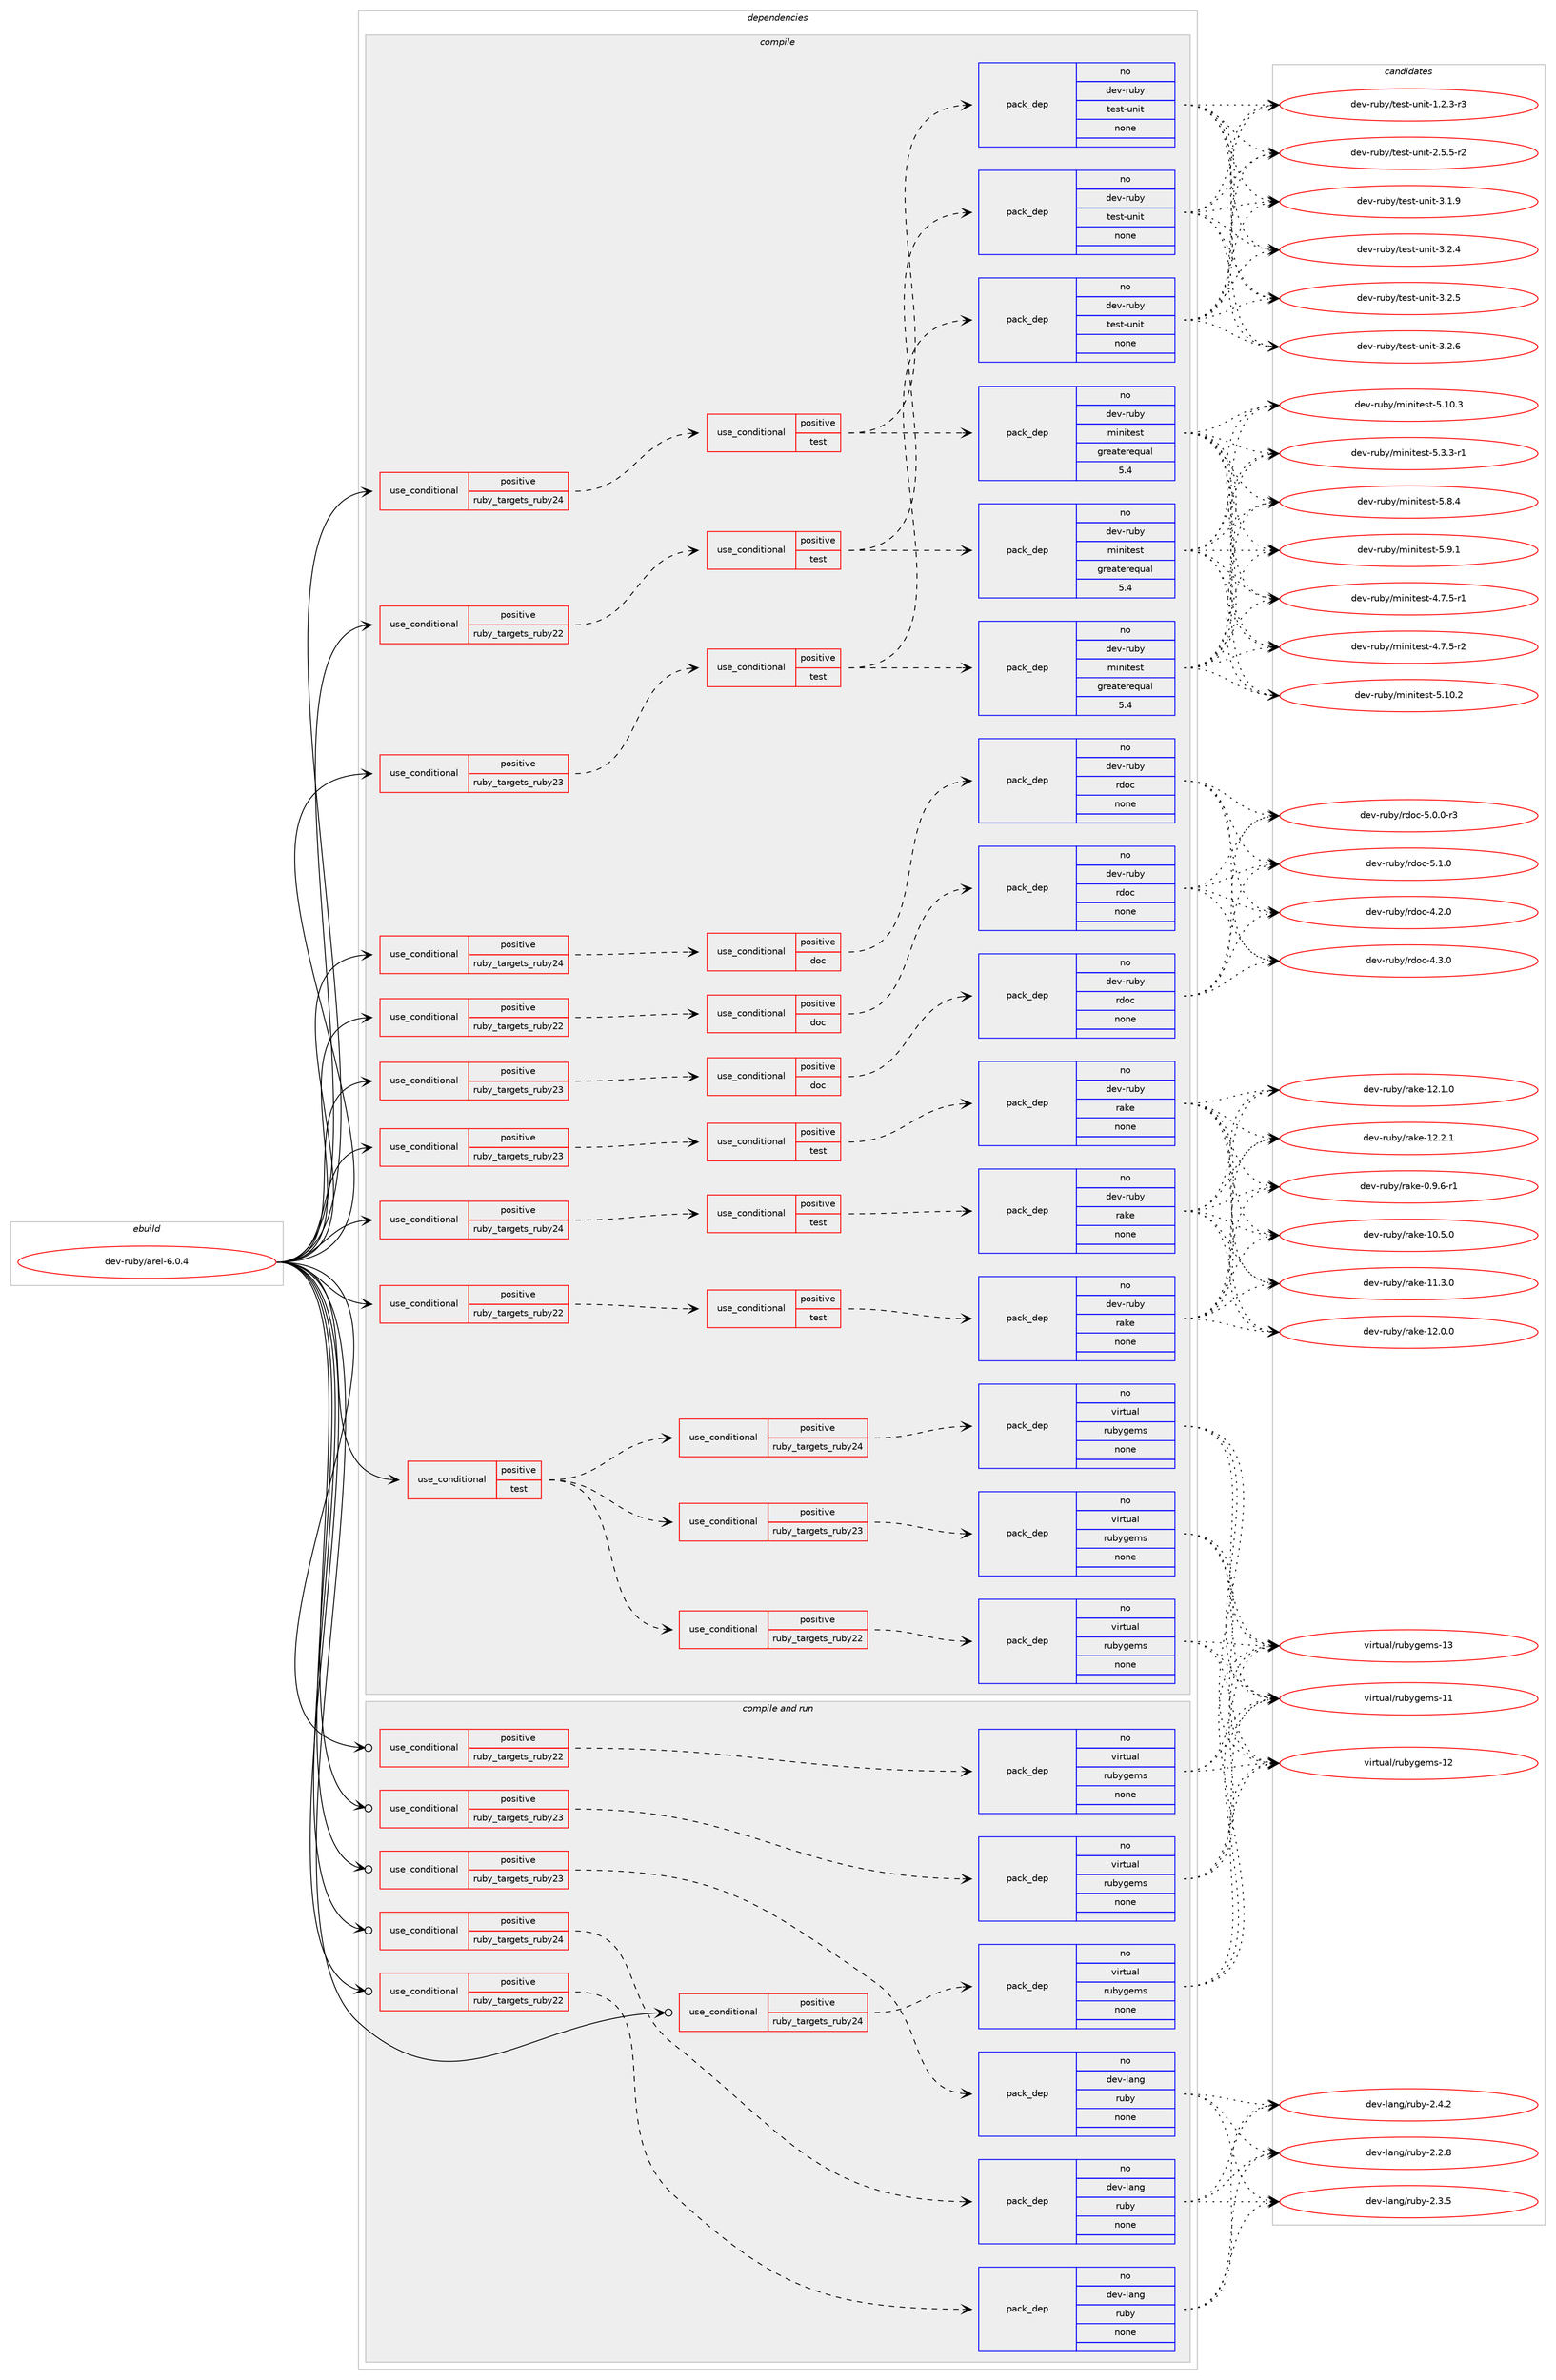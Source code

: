 digraph prolog {

# *************
# Graph options
# *************

newrank=true;
concentrate=true;
compound=true;
graph [rankdir=LR,fontname=Helvetica,fontsize=10,ranksep=1.5];#, ranksep=2.5, nodesep=0.2];
edge  [arrowhead=vee];
node  [fontname=Helvetica,fontsize=10];

# **********
# The ebuild
# **********

subgraph cluster_leftcol {
color=gray;
rank=same;
label=<<i>ebuild</i>>;
id [label="dev-ruby/arel-6.0.4", color=red, width=4, href="../dev-ruby/arel-6.0.4.svg"];
}

# ****************
# The dependencies
# ****************

subgraph cluster_midcol {
color=gray;
label=<<i>dependencies</i>>;
subgraph cluster_compile {
fillcolor="#eeeeee";
style=filled;
label=<<i>compile</i>>;
subgraph cond51461 {
dependency227904 [label=<<TABLE BORDER="0" CELLBORDER="1" CELLSPACING="0" CELLPADDING="4"><TR><TD ROWSPAN="3" CELLPADDING="10">use_conditional</TD></TR><TR><TD>positive</TD></TR><TR><TD>ruby_targets_ruby22</TD></TR></TABLE>>, shape=none, color=red];
subgraph cond51462 {
dependency227905 [label=<<TABLE BORDER="0" CELLBORDER="1" CELLSPACING="0" CELLPADDING="4"><TR><TD ROWSPAN="3" CELLPADDING="10">use_conditional</TD></TR><TR><TD>positive</TD></TR><TR><TD>doc</TD></TR></TABLE>>, shape=none, color=red];
subgraph pack172385 {
dependency227906 [label=<<TABLE BORDER="0" CELLBORDER="1" CELLSPACING="0" CELLPADDING="4" WIDTH="220"><TR><TD ROWSPAN="6" CELLPADDING="30">pack_dep</TD></TR><TR><TD WIDTH="110">no</TD></TR><TR><TD>dev-ruby</TD></TR><TR><TD>rdoc</TD></TR><TR><TD>none</TD></TR><TR><TD></TD></TR></TABLE>>, shape=none, color=blue];
}
dependency227905:e -> dependency227906:w [weight=20,style="dashed",arrowhead="vee"];
}
dependency227904:e -> dependency227905:w [weight=20,style="dashed",arrowhead="vee"];
}
id:e -> dependency227904:w [weight=20,style="solid",arrowhead="vee"];
subgraph cond51463 {
dependency227907 [label=<<TABLE BORDER="0" CELLBORDER="1" CELLSPACING="0" CELLPADDING="4"><TR><TD ROWSPAN="3" CELLPADDING="10">use_conditional</TD></TR><TR><TD>positive</TD></TR><TR><TD>ruby_targets_ruby22</TD></TR></TABLE>>, shape=none, color=red];
subgraph cond51464 {
dependency227908 [label=<<TABLE BORDER="0" CELLBORDER="1" CELLSPACING="0" CELLPADDING="4"><TR><TD ROWSPAN="3" CELLPADDING="10">use_conditional</TD></TR><TR><TD>positive</TD></TR><TR><TD>test</TD></TR></TABLE>>, shape=none, color=red];
subgraph pack172386 {
dependency227909 [label=<<TABLE BORDER="0" CELLBORDER="1" CELLSPACING="0" CELLPADDING="4" WIDTH="220"><TR><TD ROWSPAN="6" CELLPADDING="30">pack_dep</TD></TR><TR><TD WIDTH="110">no</TD></TR><TR><TD>dev-ruby</TD></TR><TR><TD>rake</TD></TR><TR><TD>none</TD></TR><TR><TD></TD></TR></TABLE>>, shape=none, color=blue];
}
dependency227908:e -> dependency227909:w [weight=20,style="dashed",arrowhead="vee"];
}
dependency227907:e -> dependency227908:w [weight=20,style="dashed",arrowhead="vee"];
}
id:e -> dependency227907:w [weight=20,style="solid",arrowhead="vee"];
subgraph cond51465 {
dependency227910 [label=<<TABLE BORDER="0" CELLBORDER="1" CELLSPACING="0" CELLPADDING="4"><TR><TD ROWSPAN="3" CELLPADDING="10">use_conditional</TD></TR><TR><TD>positive</TD></TR><TR><TD>ruby_targets_ruby22</TD></TR></TABLE>>, shape=none, color=red];
subgraph cond51466 {
dependency227911 [label=<<TABLE BORDER="0" CELLBORDER="1" CELLSPACING="0" CELLPADDING="4"><TR><TD ROWSPAN="3" CELLPADDING="10">use_conditional</TD></TR><TR><TD>positive</TD></TR><TR><TD>test</TD></TR></TABLE>>, shape=none, color=red];
subgraph pack172387 {
dependency227912 [label=<<TABLE BORDER="0" CELLBORDER="1" CELLSPACING="0" CELLPADDING="4" WIDTH="220"><TR><TD ROWSPAN="6" CELLPADDING="30">pack_dep</TD></TR><TR><TD WIDTH="110">no</TD></TR><TR><TD>dev-ruby</TD></TR><TR><TD>test-unit</TD></TR><TR><TD>none</TD></TR><TR><TD></TD></TR></TABLE>>, shape=none, color=blue];
}
dependency227911:e -> dependency227912:w [weight=20,style="dashed",arrowhead="vee"];
subgraph pack172388 {
dependency227913 [label=<<TABLE BORDER="0" CELLBORDER="1" CELLSPACING="0" CELLPADDING="4" WIDTH="220"><TR><TD ROWSPAN="6" CELLPADDING="30">pack_dep</TD></TR><TR><TD WIDTH="110">no</TD></TR><TR><TD>dev-ruby</TD></TR><TR><TD>minitest</TD></TR><TR><TD>greaterequal</TD></TR><TR><TD>5.4</TD></TR></TABLE>>, shape=none, color=blue];
}
dependency227911:e -> dependency227913:w [weight=20,style="dashed",arrowhead="vee"];
}
dependency227910:e -> dependency227911:w [weight=20,style="dashed",arrowhead="vee"];
}
id:e -> dependency227910:w [weight=20,style="solid",arrowhead="vee"];
subgraph cond51467 {
dependency227914 [label=<<TABLE BORDER="0" CELLBORDER="1" CELLSPACING="0" CELLPADDING="4"><TR><TD ROWSPAN="3" CELLPADDING="10">use_conditional</TD></TR><TR><TD>positive</TD></TR><TR><TD>ruby_targets_ruby23</TD></TR></TABLE>>, shape=none, color=red];
subgraph cond51468 {
dependency227915 [label=<<TABLE BORDER="0" CELLBORDER="1" CELLSPACING="0" CELLPADDING="4"><TR><TD ROWSPAN="3" CELLPADDING="10">use_conditional</TD></TR><TR><TD>positive</TD></TR><TR><TD>doc</TD></TR></TABLE>>, shape=none, color=red];
subgraph pack172389 {
dependency227916 [label=<<TABLE BORDER="0" CELLBORDER="1" CELLSPACING="0" CELLPADDING="4" WIDTH="220"><TR><TD ROWSPAN="6" CELLPADDING="30">pack_dep</TD></TR><TR><TD WIDTH="110">no</TD></TR><TR><TD>dev-ruby</TD></TR><TR><TD>rdoc</TD></TR><TR><TD>none</TD></TR><TR><TD></TD></TR></TABLE>>, shape=none, color=blue];
}
dependency227915:e -> dependency227916:w [weight=20,style="dashed",arrowhead="vee"];
}
dependency227914:e -> dependency227915:w [weight=20,style="dashed",arrowhead="vee"];
}
id:e -> dependency227914:w [weight=20,style="solid",arrowhead="vee"];
subgraph cond51469 {
dependency227917 [label=<<TABLE BORDER="0" CELLBORDER="1" CELLSPACING="0" CELLPADDING="4"><TR><TD ROWSPAN="3" CELLPADDING="10">use_conditional</TD></TR><TR><TD>positive</TD></TR><TR><TD>ruby_targets_ruby23</TD></TR></TABLE>>, shape=none, color=red];
subgraph cond51470 {
dependency227918 [label=<<TABLE BORDER="0" CELLBORDER="1" CELLSPACING="0" CELLPADDING="4"><TR><TD ROWSPAN="3" CELLPADDING="10">use_conditional</TD></TR><TR><TD>positive</TD></TR><TR><TD>test</TD></TR></TABLE>>, shape=none, color=red];
subgraph pack172390 {
dependency227919 [label=<<TABLE BORDER="0" CELLBORDER="1" CELLSPACING="0" CELLPADDING="4" WIDTH="220"><TR><TD ROWSPAN="6" CELLPADDING="30">pack_dep</TD></TR><TR><TD WIDTH="110">no</TD></TR><TR><TD>dev-ruby</TD></TR><TR><TD>rake</TD></TR><TR><TD>none</TD></TR><TR><TD></TD></TR></TABLE>>, shape=none, color=blue];
}
dependency227918:e -> dependency227919:w [weight=20,style="dashed",arrowhead="vee"];
}
dependency227917:e -> dependency227918:w [weight=20,style="dashed",arrowhead="vee"];
}
id:e -> dependency227917:w [weight=20,style="solid",arrowhead="vee"];
subgraph cond51471 {
dependency227920 [label=<<TABLE BORDER="0" CELLBORDER="1" CELLSPACING="0" CELLPADDING="4"><TR><TD ROWSPAN="3" CELLPADDING="10">use_conditional</TD></TR><TR><TD>positive</TD></TR><TR><TD>ruby_targets_ruby23</TD></TR></TABLE>>, shape=none, color=red];
subgraph cond51472 {
dependency227921 [label=<<TABLE BORDER="0" CELLBORDER="1" CELLSPACING="0" CELLPADDING="4"><TR><TD ROWSPAN="3" CELLPADDING="10">use_conditional</TD></TR><TR><TD>positive</TD></TR><TR><TD>test</TD></TR></TABLE>>, shape=none, color=red];
subgraph pack172391 {
dependency227922 [label=<<TABLE BORDER="0" CELLBORDER="1" CELLSPACING="0" CELLPADDING="4" WIDTH="220"><TR><TD ROWSPAN="6" CELLPADDING="30">pack_dep</TD></TR><TR><TD WIDTH="110">no</TD></TR><TR><TD>dev-ruby</TD></TR><TR><TD>test-unit</TD></TR><TR><TD>none</TD></TR><TR><TD></TD></TR></TABLE>>, shape=none, color=blue];
}
dependency227921:e -> dependency227922:w [weight=20,style="dashed",arrowhead="vee"];
subgraph pack172392 {
dependency227923 [label=<<TABLE BORDER="0" CELLBORDER="1" CELLSPACING="0" CELLPADDING="4" WIDTH="220"><TR><TD ROWSPAN="6" CELLPADDING="30">pack_dep</TD></TR><TR><TD WIDTH="110">no</TD></TR><TR><TD>dev-ruby</TD></TR><TR><TD>minitest</TD></TR><TR><TD>greaterequal</TD></TR><TR><TD>5.4</TD></TR></TABLE>>, shape=none, color=blue];
}
dependency227921:e -> dependency227923:w [weight=20,style="dashed",arrowhead="vee"];
}
dependency227920:e -> dependency227921:w [weight=20,style="dashed",arrowhead="vee"];
}
id:e -> dependency227920:w [weight=20,style="solid",arrowhead="vee"];
subgraph cond51473 {
dependency227924 [label=<<TABLE BORDER="0" CELLBORDER="1" CELLSPACING="0" CELLPADDING="4"><TR><TD ROWSPAN="3" CELLPADDING="10">use_conditional</TD></TR><TR><TD>positive</TD></TR><TR><TD>ruby_targets_ruby24</TD></TR></TABLE>>, shape=none, color=red];
subgraph cond51474 {
dependency227925 [label=<<TABLE BORDER="0" CELLBORDER="1" CELLSPACING="0" CELLPADDING="4"><TR><TD ROWSPAN="3" CELLPADDING="10">use_conditional</TD></TR><TR><TD>positive</TD></TR><TR><TD>doc</TD></TR></TABLE>>, shape=none, color=red];
subgraph pack172393 {
dependency227926 [label=<<TABLE BORDER="0" CELLBORDER="1" CELLSPACING="0" CELLPADDING="4" WIDTH="220"><TR><TD ROWSPAN="6" CELLPADDING="30">pack_dep</TD></TR><TR><TD WIDTH="110">no</TD></TR><TR><TD>dev-ruby</TD></TR><TR><TD>rdoc</TD></TR><TR><TD>none</TD></TR><TR><TD></TD></TR></TABLE>>, shape=none, color=blue];
}
dependency227925:e -> dependency227926:w [weight=20,style="dashed",arrowhead="vee"];
}
dependency227924:e -> dependency227925:w [weight=20,style="dashed",arrowhead="vee"];
}
id:e -> dependency227924:w [weight=20,style="solid",arrowhead="vee"];
subgraph cond51475 {
dependency227927 [label=<<TABLE BORDER="0" CELLBORDER="1" CELLSPACING="0" CELLPADDING="4"><TR><TD ROWSPAN="3" CELLPADDING="10">use_conditional</TD></TR><TR><TD>positive</TD></TR><TR><TD>ruby_targets_ruby24</TD></TR></TABLE>>, shape=none, color=red];
subgraph cond51476 {
dependency227928 [label=<<TABLE BORDER="0" CELLBORDER="1" CELLSPACING="0" CELLPADDING="4"><TR><TD ROWSPAN="3" CELLPADDING="10">use_conditional</TD></TR><TR><TD>positive</TD></TR><TR><TD>test</TD></TR></TABLE>>, shape=none, color=red];
subgraph pack172394 {
dependency227929 [label=<<TABLE BORDER="0" CELLBORDER="1" CELLSPACING="0" CELLPADDING="4" WIDTH="220"><TR><TD ROWSPAN="6" CELLPADDING="30">pack_dep</TD></TR><TR><TD WIDTH="110">no</TD></TR><TR><TD>dev-ruby</TD></TR><TR><TD>rake</TD></TR><TR><TD>none</TD></TR><TR><TD></TD></TR></TABLE>>, shape=none, color=blue];
}
dependency227928:e -> dependency227929:w [weight=20,style="dashed",arrowhead="vee"];
}
dependency227927:e -> dependency227928:w [weight=20,style="dashed",arrowhead="vee"];
}
id:e -> dependency227927:w [weight=20,style="solid",arrowhead="vee"];
subgraph cond51477 {
dependency227930 [label=<<TABLE BORDER="0" CELLBORDER="1" CELLSPACING="0" CELLPADDING="4"><TR><TD ROWSPAN="3" CELLPADDING="10">use_conditional</TD></TR><TR><TD>positive</TD></TR><TR><TD>ruby_targets_ruby24</TD></TR></TABLE>>, shape=none, color=red];
subgraph cond51478 {
dependency227931 [label=<<TABLE BORDER="0" CELLBORDER="1" CELLSPACING="0" CELLPADDING="4"><TR><TD ROWSPAN="3" CELLPADDING="10">use_conditional</TD></TR><TR><TD>positive</TD></TR><TR><TD>test</TD></TR></TABLE>>, shape=none, color=red];
subgraph pack172395 {
dependency227932 [label=<<TABLE BORDER="0" CELLBORDER="1" CELLSPACING="0" CELLPADDING="4" WIDTH="220"><TR><TD ROWSPAN="6" CELLPADDING="30">pack_dep</TD></TR><TR><TD WIDTH="110">no</TD></TR><TR><TD>dev-ruby</TD></TR><TR><TD>test-unit</TD></TR><TR><TD>none</TD></TR><TR><TD></TD></TR></TABLE>>, shape=none, color=blue];
}
dependency227931:e -> dependency227932:w [weight=20,style="dashed",arrowhead="vee"];
subgraph pack172396 {
dependency227933 [label=<<TABLE BORDER="0" CELLBORDER="1" CELLSPACING="0" CELLPADDING="4" WIDTH="220"><TR><TD ROWSPAN="6" CELLPADDING="30">pack_dep</TD></TR><TR><TD WIDTH="110">no</TD></TR><TR><TD>dev-ruby</TD></TR><TR><TD>minitest</TD></TR><TR><TD>greaterequal</TD></TR><TR><TD>5.4</TD></TR></TABLE>>, shape=none, color=blue];
}
dependency227931:e -> dependency227933:w [weight=20,style="dashed",arrowhead="vee"];
}
dependency227930:e -> dependency227931:w [weight=20,style="dashed",arrowhead="vee"];
}
id:e -> dependency227930:w [weight=20,style="solid",arrowhead="vee"];
subgraph cond51479 {
dependency227934 [label=<<TABLE BORDER="0" CELLBORDER="1" CELLSPACING="0" CELLPADDING="4"><TR><TD ROWSPAN="3" CELLPADDING="10">use_conditional</TD></TR><TR><TD>positive</TD></TR><TR><TD>test</TD></TR></TABLE>>, shape=none, color=red];
subgraph cond51480 {
dependency227935 [label=<<TABLE BORDER="0" CELLBORDER="1" CELLSPACING="0" CELLPADDING="4"><TR><TD ROWSPAN="3" CELLPADDING="10">use_conditional</TD></TR><TR><TD>positive</TD></TR><TR><TD>ruby_targets_ruby22</TD></TR></TABLE>>, shape=none, color=red];
subgraph pack172397 {
dependency227936 [label=<<TABLE BORDER="0" CELLBORDER="1" CELLSPACING="0" CELLPADDING="4" WIDTH="220"><TR><TD ROWSPAN="6" CELLPADDING="30">pack_dep</TD></TR><TR><TD WIDTH="110">no</TD></TR><TR><TD>virtual</TD></TR><TR><TD>rubygems</TD></TR><TR><TD>none</TD></TR><TR><TD></TD></TR></TABLE>>, shape=none, color=blue];
}
dependency227935:e -> dependency227936:w [weight=20,style="dashed",arrowhead="vee"];
}
dependency227934:e -> dependency227935:w [weight=20,style="dashed",arrowhead="vee"];
subgraph cond51481 {
dependency227937 [label=<<TABLE BORDER="0" CELLBORDER="1" CELLSPACING="0" CELLPADDING="4"><TR><TD ROWSPAN="3" CELLPADDING="10">use_conditional</TD></TR><TR><TD>positive</TD></TR><TR><TD>ruby_targets_ruby23</TD></TR></TABLE>>, shape=none, color=red];
subgraph pack172398 {
dependency227938 [label=<<TABLE BORDER="0" CELLBORDER="1" CELLSPACING="0" CELLPADDING="4" WIDTH="220"><TR><TD ROWSPAN="6" CELLPADDING="30">pack_dep</TD></TR><TR><TD WIDTH="110">no</TD></TR><TR><TD>virtual</TD></TR><TR><TD>rubygems</TD></TR><TR><TD>none</TD></TR><TR><TD></TD></TR></TABLE>>, shape=none, color=blue];
}
dependency227937:e -> dependency227938:w [weight=20,style="dashed",arrowhead="vee"];
}
dependency227934:e -> dependency227937:w [weight=20,style="dashed",arrowhead="vee"];
subgraph cond51482 {
dependency227939 [label=<<TABLE BORDER="0" CELLBORDER="1" CELLSPACING="0" CELLPADDING="4"><TR><TD ROWSPAN="3" CELLPADDING="10">use_conditional</TD></TR><TR><TD>positive</TD></TR><TR><TD>ruby_targets_ruby24</TD></TR></TABLE>>, shape=none, color=red];
subgraph pack172399 {
dependency227940 [label=<<TABLE BORDER="0" CELLBORDER="1" CELLSPACING="0" CELLPADDING="4" WIDTH="220"><TR><TD ROWSPAN="6" CELLPADDING="30">pack_dep</TD></TR><TR><TD WIDTH="110">no</TD></TR><TR><TD>virtual</TD></TR><TR><TD>rubygems</TD></TR><TR><TD>none</TD></TR><TR><TD></TD></TR></TABLE>>, shape=none, color=blue];
}
dependency227939:e -> dependency227940:w [weight=20,style="dashed",arrowhead="vee"];
}
dependency227934:e -> dependency227939:w [weight=20,style="dashed",arrowhead="vee"];
}
id:e -> dependency227934:w [weight=20,style="solid",arrowhead="vee"];
}
subgraph cluster_compileandrun {
fillcolor="#eeeeee";
style=filled;
label=<<i>compile and run</i>>;
subgraph cond51483 {
dependency227941 [label=<<TABLE BORDER="0" CELLBORDER="1" CELLSPACING="0" CELLPADDING="4"><TR><TD ROWSPAN="3" CELLPADDING="10">use_conditional</TD></TR><TR><TD>positive</TD></TR><TR><TD>ruby_targets_ruby22</TD></TR></TABLE>>, shape=none, color=red];
subgraph pack172400 {
dependency227942 [label=<<TABLE BORDER="0" CELLBORDER="1" CELLSPACING="0" CELLPADDING="4" WIDTH="220"><TR><TD ROWSPAN="6" CELLPADDING="30">pack_dep</TD></TR><TR><TD WIDTH="110">no</TD></TR><TR><TD>dev-lang</TD></TR><TR><TD>ruby</TD></TR><TR><TD>none</TD></TR><TR><TD></TD></TR></TABLE>>, shape=none, color=blue];
}
dependency227941:e -> dependency227942:w [weight=20,style="dashed",arrowhead="vee"];
}
id:e -> dependency227941:w [weight=20,style="solid",arrowhead="odotvee"];
subgraph cond51484 {
dependency227943 [label=<<TABLE BORDER="0" CELLBORDER="1" CELLSPACING="0" CELLPADDING="4"><TR><TD ROWSPAN="3" CELLPADDING="10">use_conditional</TD></TR><TR><TD>positive</TD></TR><TR><TD>ruby_targets_ruby22</TD></TR></TABLE>>, shape=none, color=red];
subgraph pack172401 {
dependency227944 [label=<<TABLE BORDER="0" CELLBORDER="1" CELLSPACING="0" CELLPADDING="4" WIDTH="220"><TR><TD ROWSPAN="6" CELLPADDING="30">pack_dep</TD></TR><TR><TD WIDTH="110">no</TD></TR><TR><TD>virtual</TD></TR><TR><TD>rubygems</TD></TR><TR><TD>none</TD></TR><TR><TD></TD></TR></TABLE>>, shape=none, color=blue];
}
dependency227943:e -> dependency227944:w [weight=20,style="dashed",arrowhead="vee"];
}
id:e -> dependency227943:w [weight=20,style="solid",arrowhead="odotvee"];
subgraph cond51485 {
dependency227945 [label=<<TABLE BORDER="0" CELLBORDER="1" CELLSPACING="0" CELLPADDING="4"><TR><TD ROWSPAN="3" CELLPADDING="10">use_conditional</TD></TR><TR><TD>positive</TD></TR><TR><TD>ruby_targets_ruby23</TD></TR></TABLE>>, shape=none, color=red];
subgraph pack172402 {
dependency227946 [label=<<TABLE BORDER="0" CELLBORDER="1" CELLSPACING="0" CELLPADDING="4" WIDTH="220"><TR><TD ROWSPAN="6" CELLPADDING="30">pack_dep</TD></TR><TR><TD WIDTH="110">no</TD></TR><TR><TD>dev-lang</TD></TR><TR><TD>ruby</TD></TR><TR><TD>none</TD></TR><TR><TD></TD></TR></TABLE>>, shape=none, color=blue];
}
dependency227945:e -> dependency227946:w [weight=20,style="dashed",arrowhead="vee"];
}
id:e -> dependency227945:w [weight=20,style="solid",arrowhead="odotvee"];
subgraph cond51486 {
dependency227947 [label=<<TABLE BORDER="0" CELLBORDER="1" CELLSPACING="0" CELLPADDING="4"><TR><TD ROWSPAN="3" CELLPADDING="10">use_conditional</TD></TR><TR><TD>positive</TD></TR><TR><TD>ruby_targets_ruby23</TD></TR></TABLE>>, shape=none, color=red];
subgraph pack172403 {
dependency227948 [label=<<TABLE BORDER="0" CELLBORDER="1" CELLSPACING="0" CELLPADDING="4" WIDTH="220"><TR><TD ROWSPAN="6" CELLPADDING="30">pack_dep</TD></TR><TR><TD WIDTH="110">no</TD></TR><TR><TD>virtual</TD></TR><TR><TD>rubygems</TD></TR><TR><TD>none</TD></TR><TR><TD></TD></TR></TABLE>>, shape=none, color=blue];
}
dependency227947:e -> dependency227948:w [weight=20,style="dashed",arrowhead="vee"];
}
id:e -> dependency227947:w [weight=20,style="solid",arrowhead="odotvee"];
subgraph cond51487 {
dependency227949 [label=<<TABLE BORDER="0" CELLBORDER="1" CELLSPACING="0" CELLPADDING="4"><TR><TD ROWSPAN="3" CELLPADDING="10">use_conditional</TD></TR><TR><TD>positive</TD></TR><TR><TD>ruby_targets_ruby24</TD></TR></TABLE>>, shape=none, color=red];
subgraph pack172404 {
dependency227950 [label=<<TABLE BORDER="0" CELLBORDER="1" CELLSPACING="0" CELLPADDING="4" WIDTH="220"><TR><TD ROWSPAN="6" CELLPADDING="30">pack_dep</TD></TR><TR><TD WIDTH="110">no</TD></TR><TR><TD>dev-lang</TD></TR><TR><TD>ruby</TD></TR><TR><TD>none</TD></TR><TR><TD></TD></TR></TABLE>>, shape=none, color=blue];
}
dependency227949:e -> dependency227950:w [weight=20,style="dashed",arrowhead="vee"];
}
id:e -> dependency227949:w [weight=20,style="solid",arrowhead="odotvee"];
subgraph cond51488 {
dependency227951 [label=<<TABLE BORDER="0" CELLBORDER="1" CELLSPACING="0" CELLPADDING="4"><TR><TD ROWSPAN="3" CELLPADDING="10">use_conditional</TD></TR><TR><TD>positive</TD></TR><TR><TD>ruby_targets_ruby24</TD></TR></TABLE>>, shape=none, color=red];
subgraph pack172405 {
dependency227952 [label=<<TABLE BORDER="0" CELLBORDER="1" CELLSPACING="0" CELLPADDING="4" WIDTH="220"><TR><TD ROWSPAN="6" CELLPADDING="30">pack_dep</TD></TR><TR><TD WIDTH="110">no</TD></TR><TR><TD>virtual</TD></TR><TR><TD>rubygems</TD></TR><TR><TD>none</TD></TR><TR><TD></TD></TR></TABLE>>, shape=none, color=blue];
}
dependency227951:e -> dependency227952:w [weight=20,style="dashed",arrowhead="vee"];
}
id:e -> dependency227951:w [weight=20,style="solid",arrowhead="odotvee"];
}
subgraph cluster_run {
fillcolor="#eeeeee";
style=filled;
label=<<i>run</i>>;
}
}

# **************
# The candidates
# **************

subgraph cluster_choices {
rank=same;
color=gray;
label=<<i>candidates</i>>;

subgraph choice172385 {
color=black;
nodesep=1;
choice10010111845114117981214711410011199455246504648 [label="dev-ruby/rdoc-4.2.0", color=red, width=4,href="../dev-ruby/rdoc-4.2.0.svg"];
choice10010111845114117981214711410011199455246514648 [label="dev-ruby/rdoc-4.3.0", color=red, width=4,href="../dev-ruby/rdoc-4.3.0.svg"];
choice100101118451141179812147114100111994553464846484511451 [label="dev-ruby/rdoc-5.0.0-r3", color=red, width=4,href="../dev-ruby/rdoc-5.0.0-r3.svg"];
choice10010111845114117981214711410011199455346494648 [label="dev-ruby/rdoc-5.1.0", color=red, width=4,href="../dev-ruby/rdoc-5.1.0.svg"];
dependency227906:e -> choice10010111845114117981214711410011199455246504648:w [style=dotted,weight="100"];
dependency227906:e -> choice10010111845114117981214711410011199455246514648:w [style=dotted,weight="100"];
dependency227906:e -> choice100101118451141179812147114100111994553464846484511451:w [style=dotted,weight="100"];
dependency227906:e -> choice10010111845114117981214711410011199455346494648:w [style=dotted,weight="100"];
}
subgraph choice172386 {
color=black;
nodesep=1;
choice100101118451141179812147114971071014548465746544511449 [label="dev-ruby/rake-0.9.6-r1", color=red, width=4,href="../dev-ruby/rake-0.9.6-r1.svg"];
choice1001011184511411798121471149710710145494846534648 [label="dev-ruby/rake-10.5.0", color=red, width=4,href="../dev-ruby/rake-10.5.0.svg"];
choice1001011184511411798121471149710710145494946514648 [label="dev-ruby/rake-11.3.0", color=red, width=4,href="../dev-ruby/rake-11.3.0.svg"];
choice1001011184511411798121471149710710145495046484648 [label="dev-ruby/rake-12.0.0", color=red, width=4,href="../dev-ruby/rake-12.0.0.svg"];
choice1001011184511411798121471149710710145495046494648 [label="dev-ruby/rake-12.1.0", color=red, width=4,href="../dev-ruby/rake-12.1.0.svg"];
choice1001011184511411798121471149710710145495046504649 [label="dev-ruby/rake-12.2.1", color=red, width=4,href="../dev-ruby/rake-12.2.1.svg"];
dependency227909:e -> choice100101118451141179812147114971071014548465746544511449:w [style=dotted,weight="100"];
dependency227909:e -> choice1001011184511411798121471149710710145494846534648:w [style=dotted,weight="100"];
dependency227909:e -> choice1001011184511411798121471149710710145494946514648:w [style=dotted,weight="100"];
dependency227909:e -> choice1001011184511411798121471149710710145495046484648:w [style=dotted,weight="100"];
dependency227909:e -> choice1001011184511411798121471149710710145495046494648:w [style=dotted,weight="100"];
dependency227909:e -> choice1001011184511411798121471149710710145495046504649:w [style=dotted,weight="100"];
}
subgraph choice172387 {
color=black;
nodesep=1;
choice100101118451141179812147116101115116451171101051164549465046514511451 [label="dev-ruby/test-unit-1.2.3-r3", color=red, width=4,href="../dev-ruby/test-unit-1.2.3-r3.svg"];
choice100101118451141179812147116101115116451171101051164550465346534511450 [label="dev-ruby/test-unit-2.5.5-r2", color=red, width=4,href="../dev-ruby/test-unit-2.5.5-r2.svg"];
choice10010111845114117981214711610111511645117110105116455146494657 [label="dev-ruby/test-unit-3.1.9", color=red, width=4,href="../dev-ruby/test-unit-3.1.9.svg"];
choice10010111845114117981214711610111511645117110105116455146504652 [label="dev-ruby/test-unit-3.2.4", color=red, width=4,href="../dev-ruby/test-unit-3.2.4.svg"];
choice10010111845114117981214711610111511645117110105116455146504653 [label="dev-ruby/test-unit-3.2.5", color=red, width=4,href="../dev-ruby/test-unit-3.2.5.svg"];
choice10010111845114117981214711610111511645117110105116455146504654 [label="dev-ruby/test-unit-3.2.6", color=red, width=4,href="../dev-ruby/test-unit-3.2.6.svg"];
dependency227912:e -> choice100101118451141179812147116101115116451171101051164549465046514511451:w [style=dotted,weight="100"];
dependency227912:e -> choice100101118451141179812147116101115116451171101051164550465346534511450:w [style=dotted,weight="100"];
dependency227912:e -> choice10010111845114117981214711610111511645117110105116455146494657:w [style=dotted,weight="100"];
dependency227912:e -> choice10010111845114117981214711610111511645117110105116455146504652:w [style=dotted,weight="100"];
dependency227912:e -> choice10010111845114117981214711610111511645117110105116455146504653:w [style=dotted,weight="100"];
dependency227912:e -> choice10010111845114117981214711610111511645117110105116455146504654:w [style=dotted,weight="100"];
}
subgraph choice172388 {
color=black;
nodesep=1;
choice1001011184511411798121471091051101051161011151164552465546534511449 [label="dev-ruby/minitest-4.7.5-r1", color=red, width=4,href="../dev-ruby/minitest-4.7.5-r1.svg"];
choice1001011184511411798121471091051101051161011151164552465546534511450 [label="dev-ruby/minitest-4.7.5-r2", color=red, width=4,href="../dev-ruby/minitest-4.7.5-r2.svg"];
choice10010111845114117981214710910511010511610111511645534649484650 [label="dev-ruby/minitest-5.10.2", color=red, width=4,href="../dev-ruby/minitest-5.10.2.svg"];
choice10010111845114117981214710910511010511610111511645534649484651 [label="dev-ruby/minitest-5.10.3", color=red, width=4,href="../dev-ruby/minitest-5.10.3.svg"];
choice1001011184511411798121471091051101051161011151164553465146514511449 [label="dev-ruby/minitest-5.3.3-r1", color=red, width=4,href="../dev-ruby/minitest-5.3.3-r1.svg"];
choice100101118451141179812147109105110105116101115116455346564652 [label="dev-ruby/minitest-5.8.4", color=red, width=4,href="../dev-ruby/minitest-5.8.4.svg"];
choice100101118451141179812147109105110105116101115116455346574649 [label="dev-ruby/minitest-5.9.1", color=red, width=4,href="../dev-ruby/minitest-5.9.1.svg"];
dependency227913:e -> choice1001011184511411798121471091051101051161011151164552465546534511449:w [style=dotted,weight="100"];
dependency227913:e -> choice1001011184511411798121471091051101051161011151164552465546534511450:w [style=dotted,weight="100"];
dependency227913:e -> choice10010111845114117981214710910511010511610111511645534649484650:w [style=dotted,weight="100"];
dependency227913:e -> choice10010111845114117981214710910511010511610111511645534649484651:w [style=dotted,weight="100"];
dependency227913:e -> choice1001011184511411798121471091051101051161011151164553465146514511449:w [style=dotted,weight="100"];
dependency227913:e -> choice100101118451141179812147109105110105116101115116455346564652:w [style=dotted,weight="100"];
dependency227913:e -> choice100101118451141179812147109105110105116101115116455346574649:w [style=dotted,weight="100"];
}
subgraph choice172389 {
color=black;
nodesep=1;
choice10010111845114117981214711410011199455246504648 [label="dev-ruby/rdoc-4.2.0", color=red, width=4,href="../dev-ruby/rdoc-4.2.0.svg"];
choice10010111845114117981214711410011199455246514648 [label="dev-ruby/rdoc-4.3.0", color=red, width=4,href="../dev-ruby/rdoc-4.3.0.svg"];
choice100101118451141179812147114100111994553464846484511451 [label="dev-ruby/rdoc-5.0.0-r3", color=red, width=4,href="../dev-ruby/rdoc-5.0.0-r3.svg"];
choice10010111845114117981214711410011199455346494648 [label="dev-ruby/rdoc-5.1.0", color=red, width=4,href="../dev-ruby/rdoc-5.1.0.svg"];
dependency227916:e -> choice10010111845114117981214711410011199455246504648:w [style=dotted,weight="100"];
dependency227916:e -> choice10010111845114117981214711410011199455246514648:w [style=dotted,weight="100"];
dependency227916:e -> choice100101118451141179812147114100111994553464846484511451:w [style=dotted,weight="100"];
dependency227916:e -> choice10010111845114117981214711410011199455346494648:w [style=dotted,weight="100"];
}
subgraph choice172390 {
color=black;
nodesep=1;
choice100101118451141179812147114971071014548465746544511449 [label="dev-ruby/rake-0.9.6-r1", color=red, width=4,href="../dev-ruby/rake-0.9.6-r1.svg"];
choice1001011184511411798121471149710710145494846534648 [label="dev-ruby/rake-10.5.0", color=red, width=4,href="../dev-ruby/rake-10.5.0.svg"];
choice1001011184511411798121471149710710145494946514648 [label="dev-ruby/rake-11.3.0", color=red, width=4,href="../dev-ruby/rake-11.3.0.svg"];
choice1001011184511411798121471149710710145495046484648 [label="dev-ruby/rake-12.0.0", color=red, width=4,href="../dev-ruby/rake-12.0.0.svg"];
choice1001011184511411798121471149710710145495046494648 [label="dev-ruby/rake-12.1.0", color=red, width=4,href="../dev-ruby/rake-12.1.0.svg"];
choice1001011184511411798121471149710710145495046504649 [label="dev-ruby/rake-12.2.1", color=red, width=4,href="../dev-ruby/rake-12.2.1.svg"];
dependency227919:e -> choice100101118451141179812147114971071014548465746544511449:w [style=dotted,weight="100"];
dependency227919:e -> choice1001011184511411798121471149710710145494846534648:w [style=dotted,weight="100"];
dependency227919:e -> choice1001011184511411798121471149710710145494946514648:w [style=dotted,weight="100"];
dependency227919:e -> choice1001011184511411798121471149710710145495046484648:w [style=dotted,weight="100"];
dependency227919:e -> choice1001011184511411798121471149710710145495046494648:w [style=dotted,weight="100"];
dependency227919:e -> choice1001011184511411798121471149710710145495046504649:w [style=dotted,weight="100"];
}
subgraph choice172391 {
color=black;
nodesep=1;
choice100101118451141179812147116101115116451171101051164549465046514511451 [label="dev-ruby/test-unit-1.2.3-r3", color=red, width=4,href="../dev-ruby/test-unit-1.2.3-r3.svg"];
choice100101118451141179812147116101115116451171101051164550465346534511450 [label="dev-ruby/test-unit-2.5.5-r2", color=red, width=4,href="../dev-ruby/test-unit-2.5.5-r2.svg"];
choice10010111845114117981214711610111511645117110105116455146494657 [label="dev-ruby/test-unit-3.1.9", color=red, width=4,href="../dev-ruby/test-unit-3.1.9.svg"];
choice10010111845114117981214711610111511645117110105116455146504652 [label="dev-ruby/test-unit-3.2.4", color=red, width=4,href="../dev-ruby/test-unit-3.2.4.svg"];
choice10010111845114117981214711610111511645117110105116455146504653 [label="dev-ruby/test-unit-3.2.5", color=red, width=4,href="../dev-ruby/test-unit-3.2.5.svg"];
choice10010111845114117981214711610111511645117110105116455146504654 [label="dev-ruby/test-unit-3.2.6", color=red, width=4,href="../dev-ruby/test-unit-3.2.6.svg"];
dependency227922:e -> choice100101118451141179812147116101115116451171101051164549465046514511451:w [style=dotted,weight="100"];
dependency227922:e -> choice100101118451141179812147116101115116451171101051164550465346534511450:w [style=dotted,weight="100"];
dependency227922:e -> choice10010111845114117981214711610111511645117110105116455146494657:w [style=dotted,weight="100"];
dependency227922:e -> choice10010111845114117981214711610111511645117110105116455146504652:w [style=dotted,weight="100"];
dependency227922:e -> choice10010111845114117981214711610111511645117110105116455146504653:w [style=dotted,weight="100"];
dependency227922:e -> choice10010111845114117981214711610111511645117110105116455146504654:w [style=dotted,weight="100"];
}
subgraph choice172392 {
color=black;
nodesep=1;
choice1001011184511411798121471091051101051161011151164552465546534511449 [label="dev-ruby/minitest-4.7.5-r1", color=red, width=4,href="../dev-ruby/minitest-4.7.5-r1.svg"];
choice1001011184511411798121471091051101051161011151164552465546534511450 [label="dev-ruby/minitest-4.7.5-r2", color=red, width=4,href="../dev-ruby/minitest-4.7.5-r2.svg"];
choice10010111845114117981214710910511010511610111511645534649484650 [label="dev-ruby/minitest-5.10.2", color=red, width=4,href="../dev-ruby/minitest-5.10.2.svg"];
choice10010111845114117981214710910511010511610111511645534649484651 [label="dev-ruby/minitest-5.10.3", color=red, width=4,href="../dev-ruby/minitest-5.10.3.svg"];
choice1001011184511411798121471091051101051161011151164553465146514511449 [label="dev-ruby/minitest-5.3.3-r1", color=red, width=4,href="../dev-ruby/minitest-5.3.3-r1.svg"];
choice100101118451141179812147109105110105116101115116455346564652 [label="dev-ruby/minitest-5.8.4", color=red, width=4,href="../dev-ruby/minitest-5.8.4.svg"];
choice100101118451141179812147109105110105116101115116455346574649 [label="dev-ruby/minitest-5.9.1", color=red, width=4,href="../dev-ruby/minitest-5.9.1.svg"];
dependency227923:e -> choice1001011184511411798121471091051101051161011151164552465546534511449:w [style=dotted,weight="100"];
dependency227923:e -> choice1001011184511411798121471091051101051161011151164552465546534511450:w [style=dotted,weight="100"];
dependency227923:e -> choice10010111845114117981214710910511010511610111511645534649484650:w [style=dotted,weight="100"];
dependency227923:e -> choice10010111845114117981214710910511010511610111511645534649484651:w [style=dotted,weight="100"];
dependency227923:e -> choice1001011184511411798121471091051101051161011151164553465146514511449:w [style=dotted,weight="100"];
dependency227923:e -> choice100101118451141179812147109105110105116101115116455346564652:w [style=dotted,weight="100"];
dependency227923:e -> choice100101118451141179812147109105110105116101115116455346574649:w [style=dotted,weight="100"];
}
subgraph choice172393 {
color=black;
nodesep=1;
choice10010111845114117981214711410011199455246504648 [label="dev-ruby/rdoc-4.2.0", color=red, width=4,href="../dev-ruby/rdoc-4.2.0.svg"];
choice10010111845114117981214711410011199455246514648 [label="dev-ruby/rdoc-4.3.0", color=red, width=4,href="../dev-ruby/rdoc-4.3.0.svg"];
choice100101118451141179812147114100111994553464846484511451 [label="dev-ruby/rdoc-5.0.0-r3", color=red, width=4,href="../dev-ruby/rdoc-5.0.0-r3.svg"];
choice10010111845114117981214711410011199455346494648 [label="dev-ruby/rdoc-5.1.0", color=red, width=4,href="../dev-ruby/rdoc-5.1.0.svg"];
dependency227926:e -> choice10010111845114117981214711410011199455246504648:w [style=dotted,weight="100"];
dependency227926:e -> choice10010111845114117981214711410011199455246514648:w [style=dotted,weight="100"];
dependency227926:e -> choice100101118451141179812147114100111994553464846484511451:w [style=dotted,weight="100"];
dependency227926:e -> choice10010111845114117981214711410011199455346494648:w [style=dotted,weight="100"];
}
subgraph choice172394 {
color=black;
nodesep=1;
choice100101118451141179812147114971071014548465746544511449 [label="dev-ruby/rake-0.9.6-r1", color=red, width=4,href="../dev-ruby/rake-0.9.6-r1.svg"];
choice1001011184511411798121471149710710145494846534648 [label="dev-ruby/rake-10.5.0", color=red, width=4,href="../dev-ruby/rake-10.5.0.svg"];
choice1001011184511411798121471149710710145494946514648 [label="dev-ruby/rake-11.3.0", color=red, width=4,href="../dev-ruby/rake-11.3.0.svg"];
choice1001011184511411798121471149710710145495046484648 [label="dev-ruby/rake-12.0.0", color=red, width=4,href="../dev-ruby/rake-12.0.0.svg"];
choice1001011184511411798121471149710710145495046494648 [label="dev-ruby/rake-12.1.0", color=red, width=4,href="../dev-ruby/rake-12.1.0.svg"];
choice1001011184511411798121471149710710145495046504649 [label="dev-ruby/rake-12.2.1", color=red, width=4,href="../dev-ruby/rake-12.2.1.svg"];
dependency227929:e -> choice100101118451141179812147114971071014548465746544511449:w [style=dotted,weight="100"];
dependency227929:e -> choice1001011184511411798121471149710710145494846534648:w [style=dotted,weight="100"];
dependency227929:e -> choice1001011184511411798121471149710710145494946514648:w [style=dotted,weight="100"];
dependency227929:e -> choice1001011184511411798121471149710710145495046484648:w [style=dotted,weight="100"];
dependency227929:e -> choice1001011184511411798121471149710710145495046494648:w [style=dotted,weight="100"];
dependency227929:e -> choice1001011184511411798121471149710710145495046504649:w [style=dotted,weight="100"];
}
subgraph choice172395 {
color=black;
nodesep=1;
choice100101118451141179812147116101115116451171101051164549465046514511451 [label="dev-ruby/test-unit-1.2.3-r3", color=red, width=4,href="../dev-ruby/test-unit-1.2.3-r3.svg"];
choice100101118451141179812147116101115116451171101051164550465346534511450 [label="dev-ruby/test-unit-2.5.5-r2", color=red, width=4,href="../dev-ruby/test-unit-2.5.5-r2.svg"];
choice10010111845114117981214711610111511645117110105116455146494657 [label="dev-ruby/test-unit-3.1.9", color=red, width=4,href="../dev-ruby/test-unit-3.1.9.svg"];
choice10010111845114117981214711610111511645117110105116455146504652 [label="dev-ruby/test-unit-3.2.4", color=red, width=4,href="../dev-ruby/test-unit-3.2.4.svg"];
choice10010111845114117981214711610111511645117110105116455146504653 [label="dev-ruby/test-unit-3.2.5", color=red, width=4,href="../dev-ruby/test-unit-3.2.5.svg"];
choice10010111845114117981214711610111511645117110105116455146504654 [label="dev-ruby/test-unit-3.2.6", color=red, width=4,href="../dev-ruby/test-unit-3.2.6.svg"];
dependency227932:e -> choice100101118451141179812147116101115116451171101051164549465046514511451:w [style=dotted,weight="100"];
dependency227932:e -> choice100101118451141179812147116101115116451171101051164550465346534511450:w [style=dotted,weight="100"];
dependency227932:e -> choice10010111845114117981214711610111511645117110105116455146494657:w [style=dotted,weight="100"];
dependency227932:e -> choice10010111845114117981214711610111511645117110105116455146504652:w [style=dotted,weight="100"];
dependency227932:e -> choice10010111845114117981214711610111511645117110105116455146504653:w [style=dotted,weight="100"];
dependency227932:e -> choice10010111845114117981214711610111511645117110105116455146504654:w [style=dotted,weight="100"];
}
subgraph choice172396 {
color=black;
nodesep=1;
choice1001011184511411798121471091051101051161011151164552465546534511449 [label="dev-ruby/minitest-4.7.5-r1", color=red, width=4,href="../dev-ruby/minitest-4.7.5-r1.svg"];
choice1001011184511411798121471091051101051161011151164552465546534511450 [label="dev-ruby/minitest-4.7.5-r2", color=red, width=4,href="../dev-ruby/minitest-4.7.5-r2.svg"];
choice10010111845114117981214710910511010511610111511645534649484650 [label="dev-ruby/minitest-5.10.2", color=red, width=4,href="../dev-ruby/minitest-5.10.2.svg"];
choice10010111845114117981214710910511010511610111511645534649484651 [label="dev-ruby/minitest-5.10.3", color=red, width=4,href="../dev-ruby/minitest-5.10.3.svg"];
choice1001011184511411798121471091051101051161011151164553465146514511449 [label="dev-ruby/minitest-5.3.3-r1", color=red, width=4,href="../dev-ruby/minitest-5.3.3-r1.svg"];
choice100101118451141179812147109105110105116101115116455346564652 [label="dev-ruby/minitest-5.8.4", color=red, width=4,href="../dev-ruby/minitest-5.8.4.svg"];
choice100101118451141179812147109105110105116101115116455346574649 [label="dev-ruby/minitest-5.9.1", color=red, width=4,href="../dev-ruby/minitest-5.9.1.svg"];
dependency227933:e -> choice1001011184511411798121471091051101051161011151164552465546534511449:w [style=dotted,weight="100"];
dependency227933:e -> choice1001011184511411798121471091051101051161011151164552465546534511450:w [style=dotted,weight="100"];
dependency227933:e -> choice10010111845114117981214710910511010511610111511645534649484650:w [style=dotted,weight="100"];
dependency227933:e -> choice10010111845114117981214710910511010511610111511645534649484651:w [style=dotted,weight="100"];
dependency227933:e -> choice1001011184511411798121471091051101051161011151164553465146514511449:w [style=dotted,weight="100"];
dependency227933:e -> choice100101118451141179812147109105110105116101115116455346564652:w [style=dotted,weight="100"];
dependency227933:e -> choice100101118451141179812147109105110105116101115116455346574649:w [style=dotted,weight="100"];
}
subgraph choice172397 {
color=black;
nodesep=1;
choice118105114116117971084711411798121103101109115454949 [label="virtual/rubygems-11", color=red, width=4,href="../virtual/rubygems-11.svg"];
choice118105114116117971084711411798121103101109115454950 [label="virtual/rubygems-12", color=red, width=4,href="../virtual/rubygems-12.svg"];
choice118105114116117971084711411798121103101109115454951 [label="virtual/rubygems-13", color=red, width=4,href="../virtual/rubygems-13.svg"];
dependency227936:e -> choice118105114116117971084711411798121103101109115454949:w [style=dotted,weight="100"];
dependency227936:e -> choice118105114116117971084711411798121103101109115454950:w [style=dotted,weight="100"];
dependency227936:e -> choice118105114116117971084711411798121103101109115454951:w [style=dotted,weight="100"];
}
subgraph choice172398 {
color=black;
nodesep=1;
choice118105114116117971084711411798121103101109115454949 [label="virtual/rubygems-11", color=red, width=4,href="../virtual/rubygems-11.svg"];
choice118105114116117971084711411798121103101109115454950 [label="virtual/rubygems-12", color=red, width=4,href="../virtual/rubygems-12.svg"];
choice118105114116117971084711411798121103101109115454951 [label="virtual/rubygems-13", color=red, width=4,href="../virtual/rubygems-13.svg"];
dependency227938:e -> choice118105114116117971084711411798121103101109115454949:w [style=dotted,weight="100"];
dependency227938:e -> choice118105114116117971084711411798121103101109115454950:w [style=dotted,weight="100"];
dependency227938:e -> choice118105114116117971084711411798121103101109115454951:w [style=dotted,weight="100"];
}
subgraph choice172399 {
color=black;
nodesep=1;
choice118105114116117971084711411798121103101109115454949 [label="virtual/rubygems-11", color=red, width=4,href="../virtual/rubygems-11.svg"];
choice118105114116117971084711411798121103101109115454950 [label="virtual/rubygems-12", color=red, width=4,href="../virtual/rubygems-12.svg"];
choice118105114116117971084711411798121103101109115454951 [label="virtual/rubygems-13", color=red, width=4,href="../virtual/rubygems-13.svg"];
dependency227940:e -> choice118105114116117971084711411798121103101109115454949:w [style=dotted,weight="100"];
dependency227940:e -> choice118105114116117971084711411798121103101109115454950:w [style=dotted,weight="100"];
dependency227940:e -> choice118105114116117971084711411798121103101109115454951:w [style=dotted,weight="100"];
}
subgraph choice172400 {
color=black;
nodesep=1;
choice10010111845108971101034711411798121455046504656 [label="dev-lang/ruby-2.2.8", color=red, width=4,href="../dev-lang/ruby-2.2.8.svg"];
choice10010111845108971101034711411798121455046514653 [label="dev-lang/ruby-2.3.5", color=red, width=4,href="../dev-lang/ruby-2.3.5.svg"];
choice10010111845108971101034711411798121455046524650 [label="dev-lang/ruby-2.4.2", color=red, width=4,href="../dev-lang/ruby-2.4.2.svg"];
dependency227942:e -> choice10010111845108971101034711411798121455046504656:w [style=dotted,weight="100"];
dependency227942:e -> choice10010111845108971101034711411798121455046514653:w [style=dotted,weight="100"];
dependency227942:e -> choice10010111845108971101034711411798121455046524650:w [style=dotted,weight="100"];
}
subgraph choice172401 {
color=black;
nodesep=1;
choice118105114116117971084711411798121103101109115454949 [label="virtual/rubygems-11", color=red, width=4,href="../virtual/rubygems-11.svg"];
choice118105114116117971084711411798121103101109115454950 [label="virtual/rubygems-12", color=red, width=4,href="../virtual/rubygems-12.svg"];
choice118105114116117971084711411798121103101109115454951 [label="virtual/rubygems-13", color=red, width=4,href="../virtual/rubygems-13.svg"];
dependency227944:e -> choice118105114116117971084711411798121103101109115454949:w [style=dotted,weight="100"];
dependency227944:e -> choice118105114116117971084711411798121103101109115454950:w [style=dotted,weight="100"];
dependency227944:e -> choice118105114116117971084711411798121103101109115454951:w [style=dotted,weight="100"];
}
subgraph choice172402 {
color=black;
nodesep=1;
choice10010111845108971101034711411798121455046504656 [label="dev-lang/ruby-2.2.8", color=red, width=4,href="../dev-lang/ruby-2.2.8.svg"];
choice10010111845108971101034711411798121455046514653 [label="dev-lang/ruby-2.3.5", color=red, width=4,href="../dev-lang/ruby-2.3.5.svg"];
choice10010111845108971101034711411798121455046524650 [label="dev-lang/ruby-2.4.2", color=red, width=4,href="../dev-lang/ruby-2.4.2.svg"];
dependency227946:e -> choice10010111845108971101034711411798121455046504656:w [style=dotted,weight="100"];
dependency227946:e -> choice10010111845108971101034711411798121455046514653:w [style=dotted,weight="100"];
dependency227946:e -> choice10010111845108971101034711411798121455046524650:w [style=dotted,weight="100"];
}
subgraph choice172403 {
color=black;
nodesep=1;
choice118105114116117971084711411798121103101109115454949 [label="virtual/rubygems-11", color=red, width=4,href="../virtual/rubygems-11.svg"];
choice118105114116117971084711411798121103101109115454950 [label="virtual/rubygems-12", color=red, width=4,href="../virtual/rubygems-12.svg"];
choice118105114116117971084711411798121103101109115454951 [label="virtual/rubygems-13", color=red, width=4,href="../virtual/rubygems-13.svg"];
dependency227948:e -> choice118105114116117971084711411798121103101109115454949:w [style=dotted,weight="100"];
dependency227948:e -> choice118105114116117971084711411798121103101109115454950:w [style=dotted,weight="100"];
dependency227948:e -> choice118105114116117971084711411798121103101109115454951:w [style=dotted,weight="100"];
}
subgraph choice172404 {
color=black;
nodesep=1;
choice10010111845108971101034711411798121455046504656 [label="dev-lang/ruby-2.2.8", color=red, width=4,href="../dev-lang/ruby-2.2.8.svg"];
choice10010111845108971101034711411798121455046514653 [label="dev-lang/ruby-2.3.5", color=red, width=4,href="../dev-lang/ruby-2.3.5.svg"];
choice10010111845108971101034711411798121455046524650 [label="dev-lang/ruby-2.4.2", color=red, width=4,href="../dev-lang/ruby-2.4.2.svg"];
dependency227950:e -> choice10010111845108971101034711411798121455046504656:w [style=dotted,weight="100"];
dependency227950:e -> choice10010111845108971101034711411798121455046514653:w [style=dotted,weight="100"];
dependency227950:e -> choice10010111845108971101034711411798121455046524650:w [style=dotted,weight="100"];
}
subgraph choice172405 {
color=black;
nodesep=1;
choice118105114116117971084711411798121103101109115454949 [label="virtual/rubygems-11", color=red, width=4,href="../virtual/rubygems-11.svg"];
choice118105114116117971084711411798121103101109115454950 [label="virtual/rubygems-12", color=red, width=4,href="../virtual/rubygems-12.svg"];
choice118105114116117971084711411798121103101109115454951 [label="virtual/rubygems-13", color=red, width=4,href="../virtual/rubygems-13.svg"];
dependency227952:e -> choice118105114116117971084711411798121103101109115454949:w [style=dotted,weight="100"];
dependency227952:e -> choice118105114116117971084711411798121103101109115454950:w [style=dotted,weight="100"];
dependency227952:e -> choice118105114116117971084711411798121103101109115454951:w [style=dotted,weight="100"];
}
}

}
